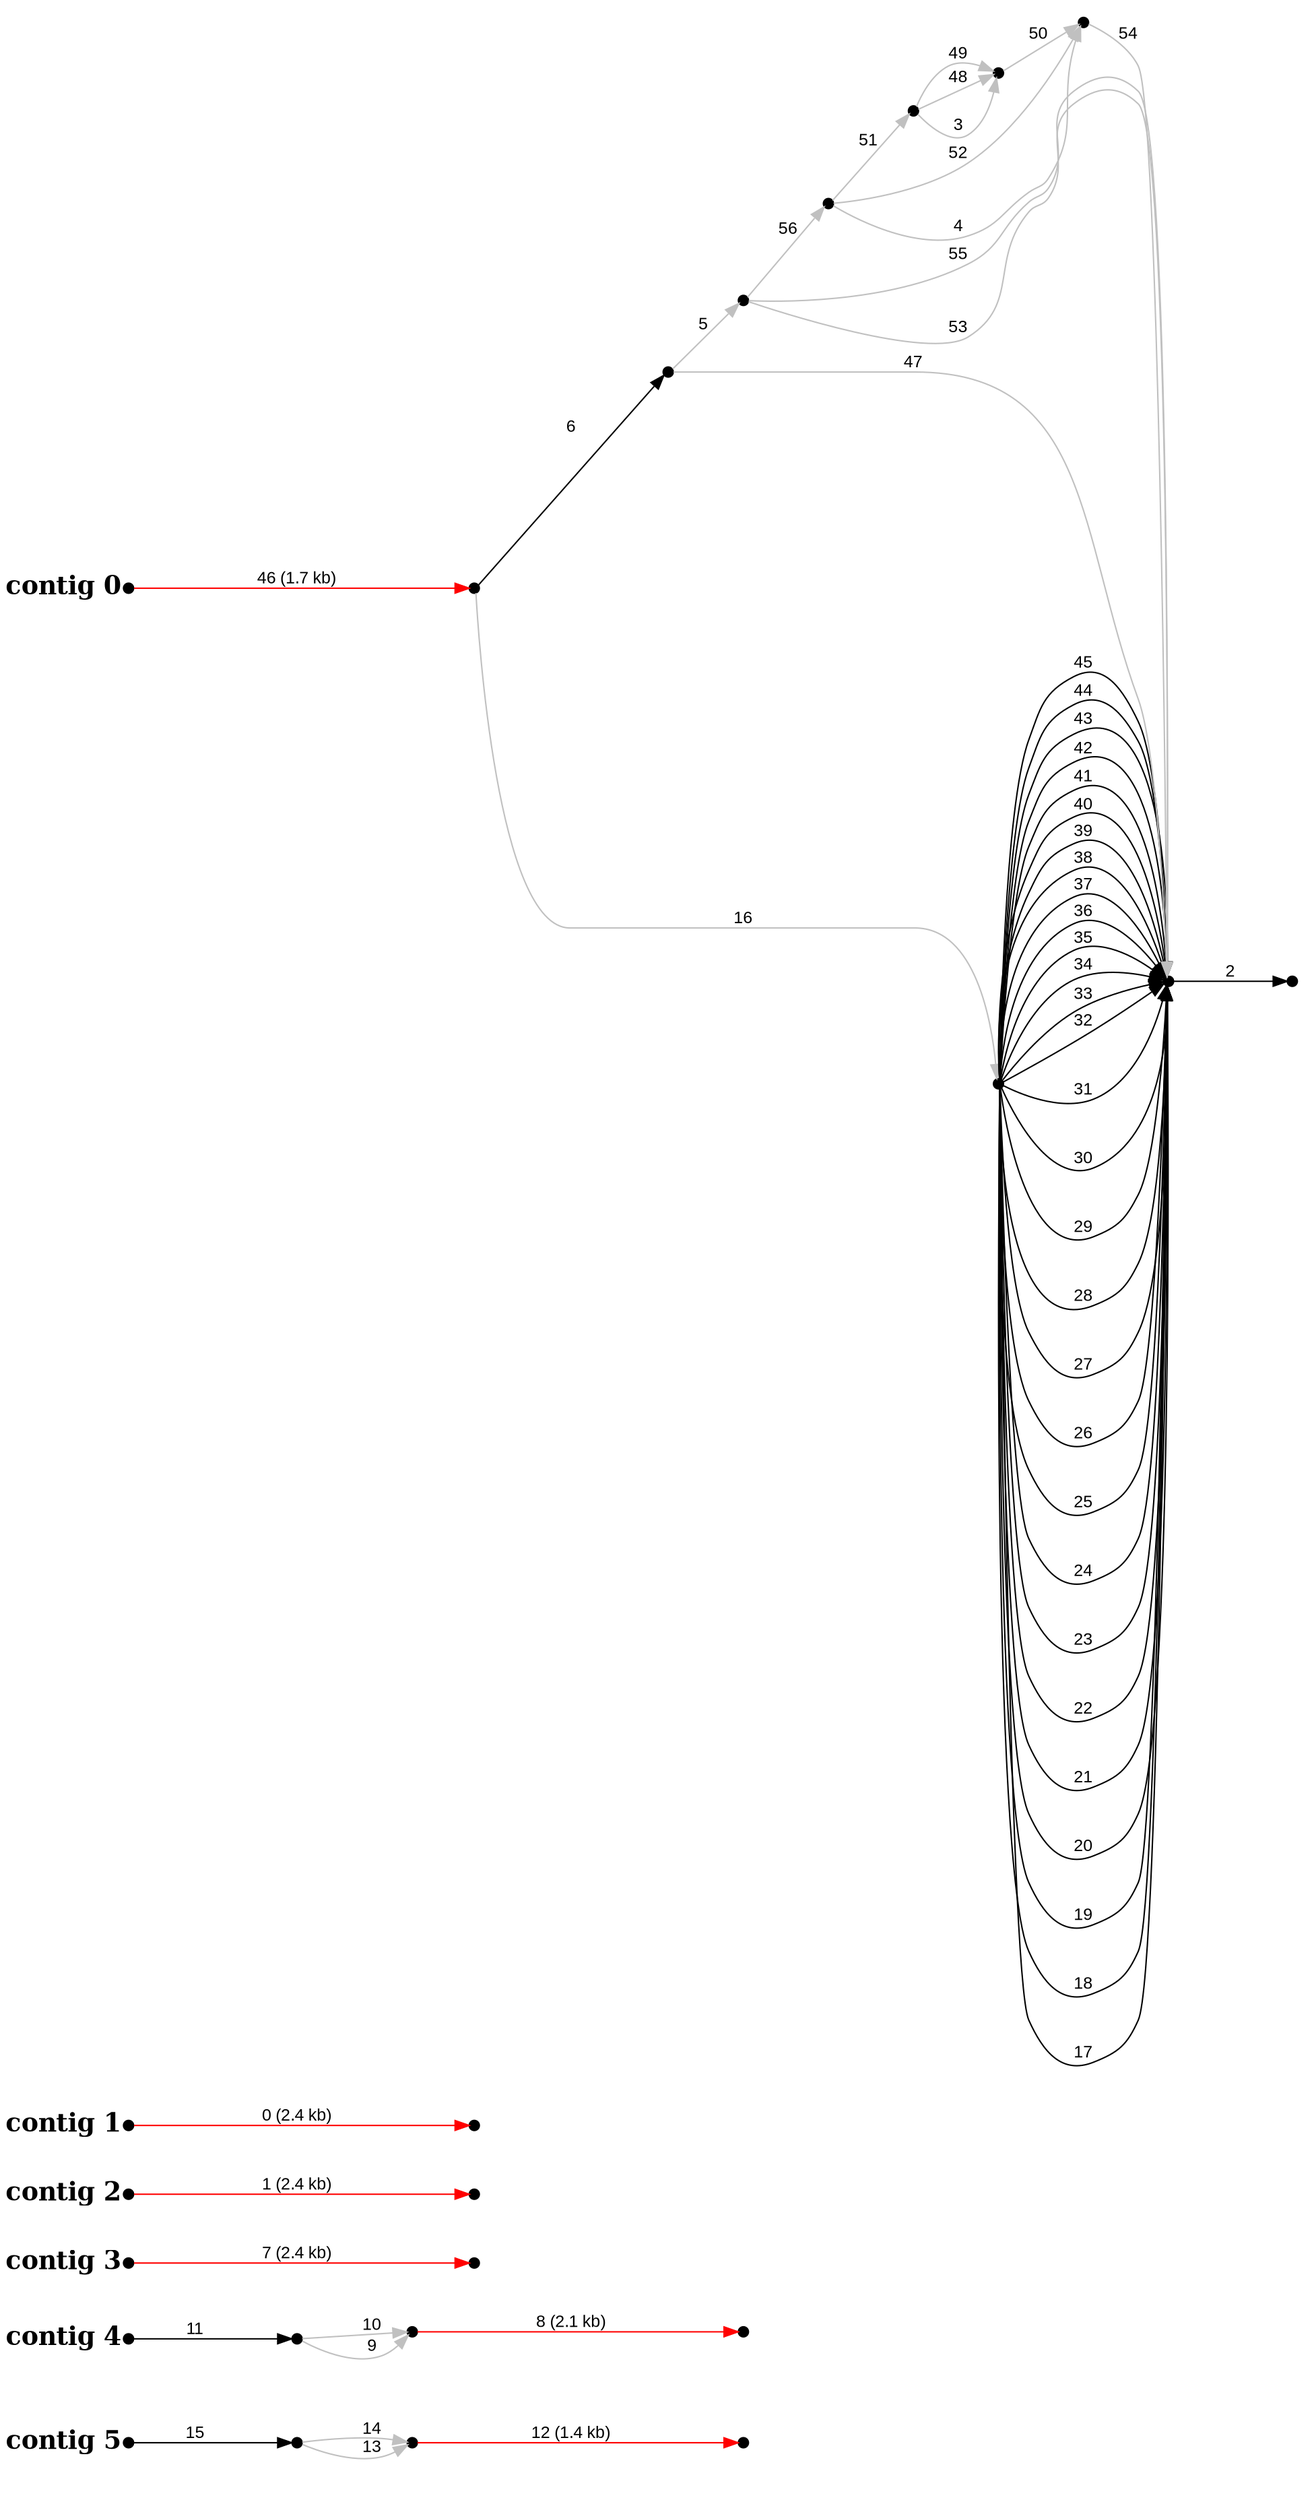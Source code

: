 digraph G {

node [width=0.1,height=0.1,fontsize=10,shape=point];
edge [fontsize=12,penwidth=1,arrowsize=1,fontname=Arial];
margin=1.0;
rankdir=LR;
labeljust=l;
margin=0;

subgraph cluster5 {
color=white;
22 -> 21 [minlen=4,color=red,label="12 (1.4 kb)"];
23 -> 22 [minlen=1,color=gray,label="13"];
23 -> 22 [minlen=1,color=gray,label="14"];
24 -> 23 [minlen=2,color=black,label="15",taillabel="contig 5",labelangle=180,weight=10000,labeldistance=5,labelfontsize=18,labelfontname="Times-Bold"];
}

subgraph cluster4 {
color=white;
18 -> 17 [minlen=4,color=red,label="8 (2.1 kb)"];
19 -> 20 [minlen=2,color=black,label="11",taillabel="contig 4",labelangle=180,weight=10000,labeldistance=5,labelfontsize=18,labelfontname="Times-Bold"];
20 -> 18 [minlen=1,color=gray,label="9"];
20 -> 18 [minlen=1,color=gray,label="10"];
}

subgraph cluster3 {
color=white;
16 -> 15 [minlen=4,color=red,label="7 (2.4 kb)",taillabel="contig 3",labelangle=180,weight=10000,labeldistance=5,labelfontsize=18,labelfontname="Times-Bold"];
}

subgraph cluster2 {
color=white;
4 -> 3 [minlen=4,color=red,label="1 (2.4 kb)",taillabel="contig 2",labelangle=180,weight=10000,labeldistance=5,labelfontsize=18,labelfontname="Times-Bold"];
}

subgraph cluster1 {
color=white;
2 -> 1 [minlen=4,color=red,label="0 (2.4 kb)",taillabel="contig 1",labelangle=180,weight=10000,labeldistance=5,labelfontsize=18,labelfontname="Times-Bold"];
}

subgraph cluster0 {
color=white;
0 -> 14 [minlen=4,color=red,label="46 (1.7 kb)",taillabel="contig 0",labelangle=180,weight=10000,labeldistance=5,labelfontsize=18,labelfontname="Times-Bold"];
6 -> 5 [minlen=2,color=black,label="2"];
7 -> 6 [minlen=2,color=black,label="17"];
7 -> 6 [minlen=2,color=black,label="18"];
7 -> 6 [minlen=2,color=black,label="19"];
7 -> 6 [minlen=2,color=black,label="20"];
7 -> 6 [minlen=2,color=black,label="21"];
7 -> 6 [minlen=2,color=black,label="22"];
7 -> 6 [minlen=2,color=black,label="23"];
7 -> 6 [minlen=2,color=black,label="24"];
7 -> 6 [minlen=2,color=black,label="25"];
7 -> 6 [minlen=2,color=black,label="26"];
7 -> 6 [minlen=2,color=black,label="27"];
7 -> 6 [minlen=2,color=black,label="28"];
7 -> 6 [minlen=2,color=black,label="29"];
7 -> 6 [minlen=2,color=black,label="30"];
7 -> 6 [minlen=2,color=black,label="31"];
7 -> 6 [minlen=2,color=black,label="32"];
7 -> 6 [minlen=2,color=black,label="33"];
7 -> 6 [minlen=2,color=black,label="34"];
7 -> 6 [minlen=2,color=black,label="35"];
7 -> 6 [minlen=2,color=black,label="36"];
7 -> 6 [minlen=2,color=black,label="37"];
7 -> 6 [minlen=2,color=black,label="38"];
7 -> 6 [minlen=2,color=black,label="39"];
7 -> 6 [minlen=2,color=black,label="40"];
7 -> 6 [minlen=2,color=black,label="41"];
7 -> 6 [minlen=2,color=black,label="42"];
7 -> 6 [minlen=2,color=black,label="43"];
7 -> 6 [minlen=2,color=black,label="44"];
7 -> 6 [minlen=2,color=black,label="45"];
8 -> 10 [minlen=1,color=gray,label="50"];
9 -> 8 [minlen=1,color=gray,label="3"];
9 -> 8 [minlen=1,color=gray,label="48"];
9 -> 8 [minlen=1,color=gray,label="49"];
10 -> 6 [minlen=1,color=gray,label="54"];
11 -> 9 [minlen=1,color=gray,label="51"];
11 -> 10 [minlen=1,color=gray,label="4"];
11 -> 10 [minlen=1,color=gray,label="52"];
12 -> 6 [minlen=1,color=gray,label="53"];
12 -> 6 [minlen=1,color=gray,label="55"];
12 -> 11 [minlen=1,color=gray,label="56"];
13 -> 6 [minlen=1,color=gray,label="47"];
13 -> 12 [minlen=1,color=gray,label="5"];
14 -> 7 [minlen=1,color=gray,label="16"];
14 -> 13 [minlen=2,color=black,label="6"];
}

}
#done
